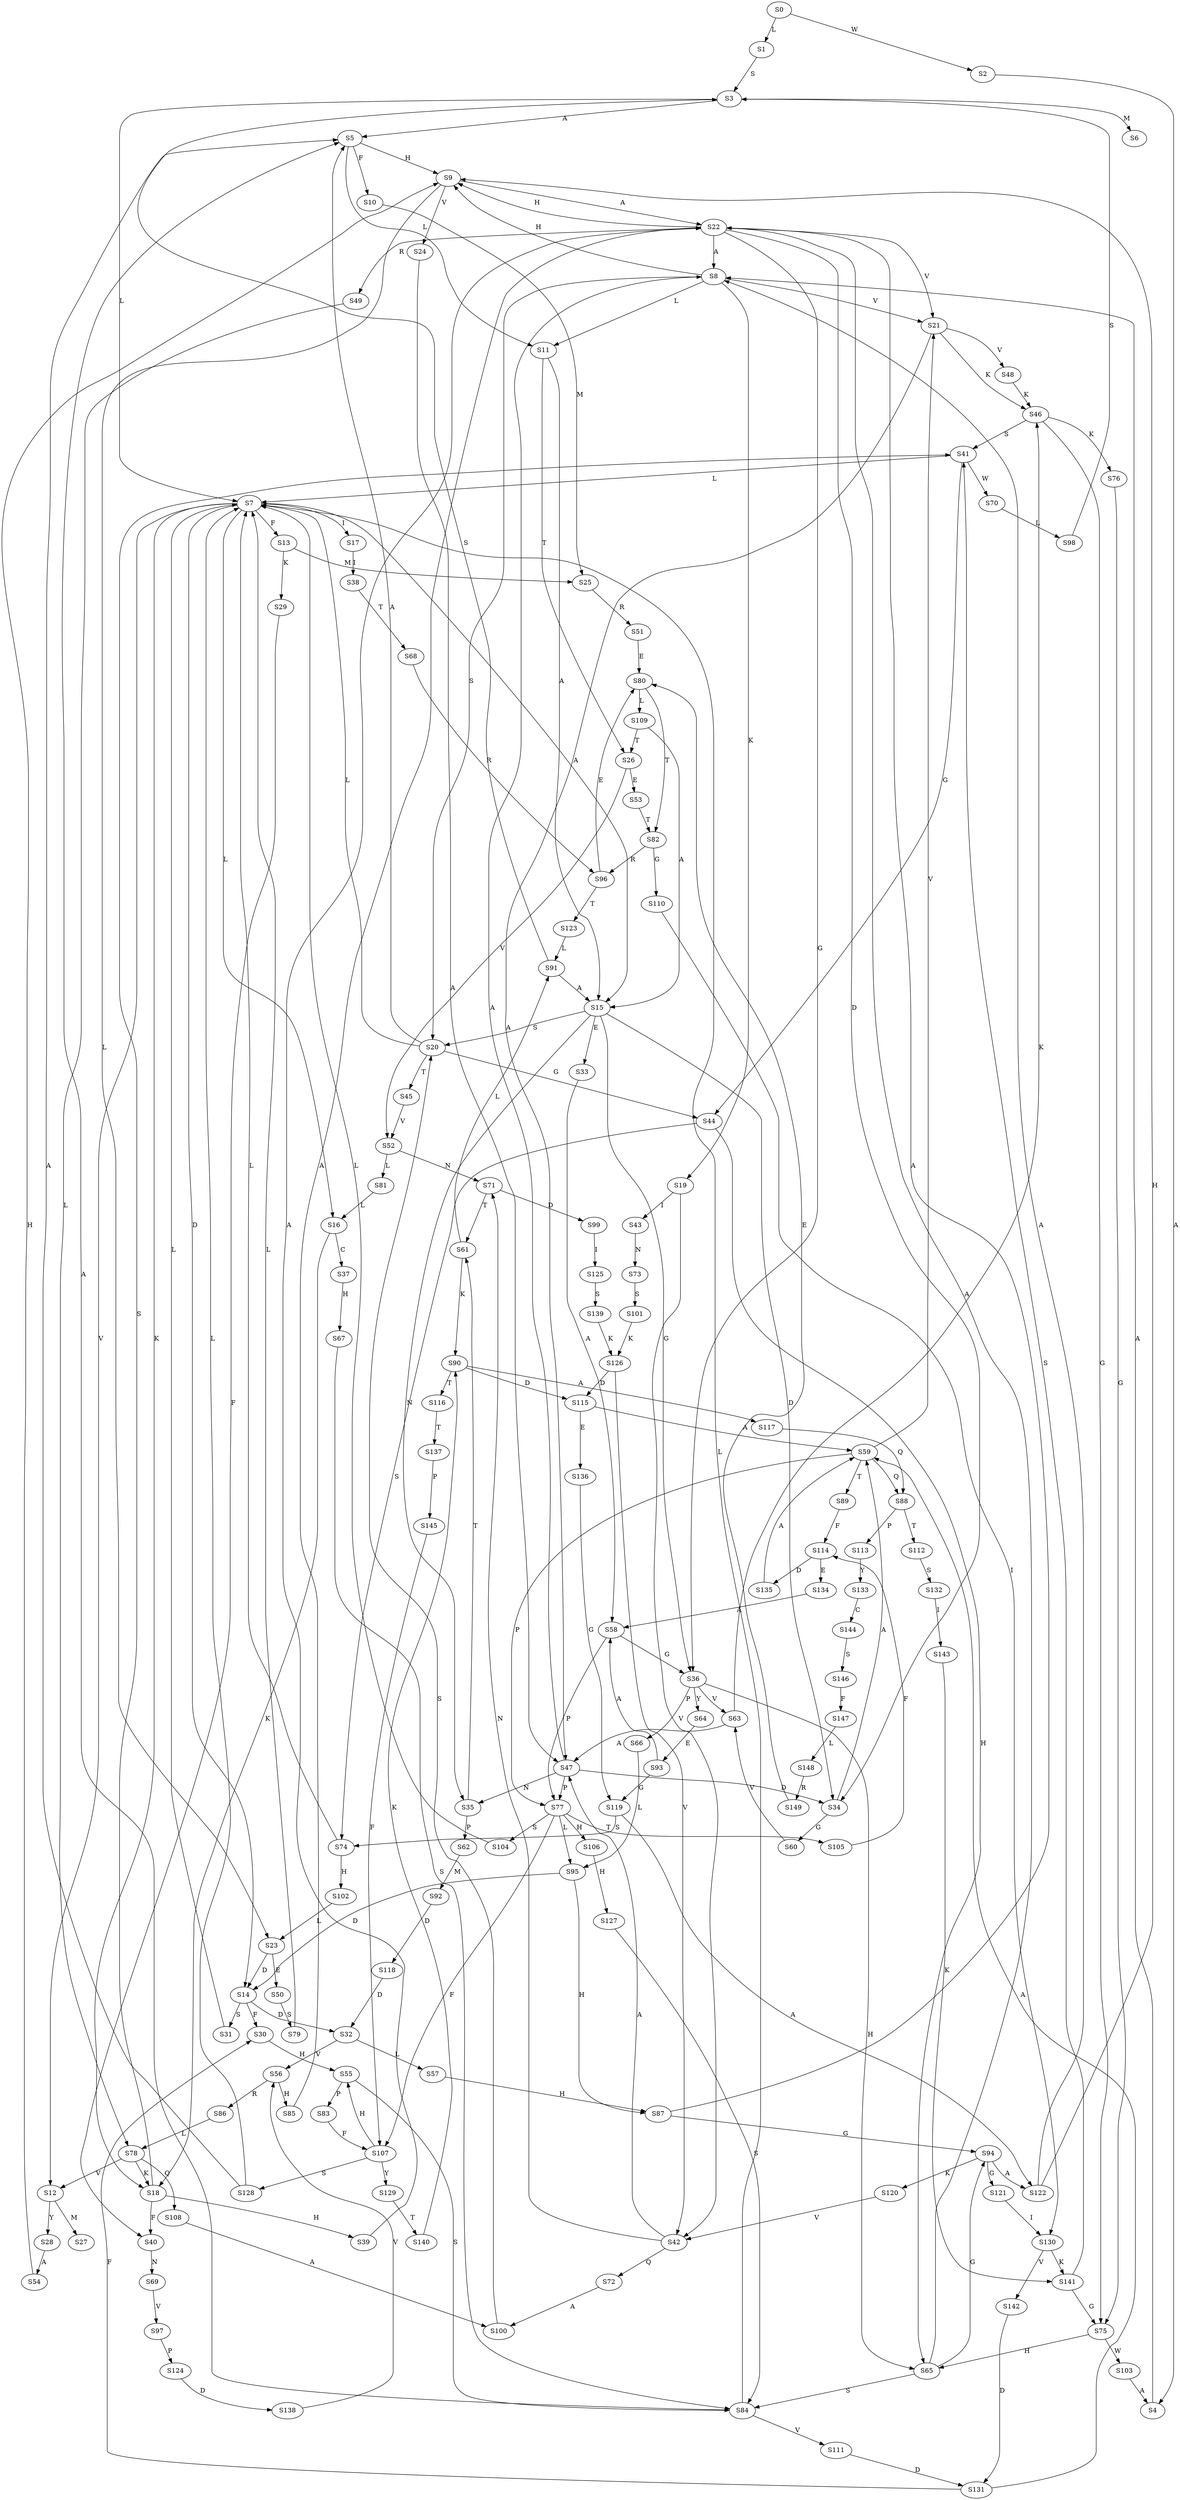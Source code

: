 strict digraph  {
	S0 -> S1 [ label = L ];
	S0 -> S2 [ label = W ];
	S1 -> S3 [ label = S ];
	S2 -> S4 [ label = A ];
	S3 -> S5 [ label = A ];
	S3 -> S6 [ label = M ];
	S3 -> S7 [ label = L ];
	S4 -> S8 [ label = A ];
	S5 -> S9 [ label = H ];
	S5 -> S10 [ label = F ];
	S5 -> S11 [ label = L ];
	S7 -> S12 [ label = V ];
	S7 -> S13 [ label = F ];
	S7 -> S14 [ label = D ];
	S7 -> S15 [ label = A ];
	S7 -> S16 [ label = L ];
	S7 -> S17 [ label = I ];
	S7 -> S18 [ label = K ];
	S8 -> S19 [ label = K ];
	S8 -> S11 [ label = L ];
	S8 -> S20 [ label = S ];
	S8 -> S21 [ label = V ];
	S8 -> S9 [ label = H ];
	S9 -> S22 [ label = A ];
	S9 -> S23 [ label = L ];
	S9 -> S24 [ label = V ];
	S10 -> S25 [ label = M ];
	S11 -> S26 [ label = T ];
	S11 -> S15 [ label = A ];
	S12 -> S27 [ label = M ];
	S12 -> S28 [ label = Y ];
	S13 -> S25 [ label = M ];
	S13 -> S29 [ label = K ];
	S14 -> S30 [ label = F ];
	S14 -> S31 [ label = S ];
	S14 -> S32 [ label = D ];
	S15 -> S33 [ label = E ];
	S15 -> S34 [ label = D ];
	S15 -> S35 [ label = N ];
	S15 -> S20 [ label = S ];
	S15 -> S36 [ label = G ];
	S16 -> S18 [ label = K ];
	S16 -> S37 [ label = C ];
	S17 -> S38 [ label = I ];
	S18 -> S39 [ label = H ];
	S18 -> S40 [ label = F ];
	S18 -> S41 [ label = S ];
	S19 -> S42 [ label = V ];
	S19 -> S43 [ label = I ];
	S20 -> S44 [ label = G ];
	S20 -> S7 [ label = L ];
	S20 -> S5 [ label = A ];
	S20 -> S45 [ label = T ];
	S21 -> S46 [ label = K ];
	S21 -> S47 [ label = A ];
	S21 -> S48 [ label = V ];
	S22 -> S36 [ label = G ];
	S22 -> S21 [ label = V ];
	S22 -> S9 [ label = H ];
	S22 -> S8 [ label = A ];
	S22 -> S49 [ label = R ];
	S22 -> S34 [ label = D ];
	S23 -> S14 [ label = D ];
	S23 -> S50 [ label = E ];
	S24 -> S47 [ label = A ];
	S25 -> S51 [ label = R ];
	S26 -> S52 [ label = V ];
	S26 -> S53 [ label = E ];
	S28 -> S54 [ label = A ];
	S29 -> S40 [ label = F ];
	S30 -> S55 [ label = H ];
	S31 -> S7 [ label = L ];
	S32 -> S56 [ label = V ];
	S32 -> S57 [ label = L ];
	S33 -> S58 [ label = A ];
	S34 -> S59 [ label = A ];
	S34 -> S60 [ label = G ];
	S35 -> S61 [ label = T ];
	S35 -> S62 [ label = P ];
	S36 -> S63 [ label = V ];
	S36 -> S64 [ label = Y ];
	S36 -> S65 [ label = H ];
	S36 -> S66 [ label = P ];
	S37 -> S67 [ label = H ];
	S38 -> S68 [ label = T ];
	S39 -> S22 [ label = A ];
	S40 -> S69 [ label = N ];
	S41 -> S70 [ label = W ];
	S41 -> S44 [ label = G ];
	S41 -> S7 [ label = L ];
	S42 -> S71 [ label = N ];
	S42 -> S72 [ label = Q ];
	S42 -> S47 [ label = A ];
	S43 -> S73 [ label = N ];
	S44 -> S65 [ label = H ];
	S44 -> S74 [ label = S ];
	S45 -> S52 [ label = V ];
	S46 -> S75 [ label = G ];
	S46 -> S76 [ label = K ];
	S46 -> S41 [ label = S ];
	S47 -> S35 [ label = N ];
	S47 -> S77 [ label = P ];
	S47 -> S8 [ label = A ];
	S47 -> S34 [ label = D ];
	S48 -> S46 [ label = K ];
	S49 -> S78 [ label = L ];
	S50 -> S79 [ label = S ];
	S51 -> S80 [ label = E ];
	S52 -> S81 [ label = L ];
	S52 -> S71 [ label = N ];
	S53 -> S82 [ label = T ];
	S54 -> S9 [ label = H ];
	S55 -> S83 [ label = P ];
	S55 -> S84 [ label = S ];
	S56 -> S85 [ label = H ];
	S56 -> S86 [ label = R ];
	S57 -> S87 [ label = H ];
	S58 -> S36 [ label = G ];
	S58 -> S77 [ label = P ];
	S59 -> S77 [ label = P ];
	S59 -> S21 [ label = V ];
	S59 -> S88 [ label = Q ];
	S59 -> S89 [ label = T ];
	S60 -> S63 [ label = V ];
	S61 -> S90 [ label = K ];
	S61 -> S91 [ label = L ];
	S62 -> S92 [ label = M ];
	S63 -> S46 [ label = K ];
	S63 -> S47 [ label = A ];
	S64 -> S93 [ label = E ];
	S65 -> S84 [ label = S ];
	S65 -> S94 [ label = G ];
	S65 -> S22 [ label = A ];
	S66 -> S95 [ label = L ];
	S67 -> S84 [ label = S ];
	S68 -> S96 [ label = R ];
	S69 -> S97 [ label = V ];
	S70 -> S98 [ label = L ];
	S71 -> S61 [ label = T ];
	S71 -> S99 [ label = D ];
	S72 -> S100 [ label = A ];
	S73 -> S101 [ label = S ];
	S74 -> S7 [ label = L ];
	S74 -> S102 [ label = H ];
	S75 -> S103 [ label = W ];
	S75 -> S65 [ label = H ];
	S76 -> S75 [ label = G ];
	S77 -> S104 [ label = S ];
	S77 -> S95 [ label = L ];
	S77 -> S105 [ label = T ];
	S77 -> S106 [ label = H ];
	S77 -> S107 [ label = F ];
	S78 -> S18 [ label = K ];
	S78 -> S108 [ label = Q ];
	S78 -> S12 [ label = V ];
	S79 -> S7 [ label = L ];
	S80 -> S109 [ label = L ];
	S80 -> S82 [ label = T ];
	S81 -> S16 [ label = L ];
	S82 -> S96 [ label = R ];
	S82 -> S110 [ label = G ];
	S83 -> S107 [ label = F ];
	S84 -> S7 [ label = L ];
	S84 -> S111 [ label = V ];
	S84 -> S5 [ label = A ];
	S85 -> S22 [ label = A ];
	S86 -> S78 [ label = L ];
	S87 -> S22 [ label = A ];
	S87 -> S94 [ label = G ];
	S88 -> S112 [ label = T ];
	S88 -> S113 [ label = P ];
	S89 -> S114 [ label = F ];
	S90 -> S115 [ label = D ];
	S90 -> S116 [ label = T ];
	S90 -> S117 [ label = A ];
	S91 -> S15 [ label = A ];
	S91 -> S3 [ label = S ];
	S92 -> S118 [ label = D ];
	S93 -> S119 [ label = G ];
	S93 -> S58 [ label = A ];
	S94 -> S120 [ label = K ];
	S94 -> S121 [ label = G ];
	S94 -> S122 [ label = A ];
	S95 -> S87 [ label = H ];
	S95 -> S14 [ label = D ];
	S96 -> S123 [ label = T ];
	S96 -> S80 [ label = E ];
	S97 -> S124 [ label = P ];
	S98 -> S3 [ label = S ];
	S99 -> S125 [ label = I ];
	S100 -> S20 [ label = S ];
	S101 -> S126 [ label = K ];
	S102 -> S23 [ label = L ];
	S103 -> S4 [ label = A ];
	S104 -> S7 [ label = L ];
	S105 -> S114 [ label = F ];
	S106 -> S127 [ label = H ];
	S107 -> S128 [ label = S ];
	S107 -> S129 [ label = Y ];
	S107 -> S55 [ label = H ];
	S108 -> S100 [ label = A ];
	S109 -> S15 [ label = A ];
	S109 -> S26 [ label = T ];
	S110 -> S130 [ label = I ];
	S111 -> S131 [ label = D ];
	S112 -> S132 [ label = S ];
	S113 -> S133 [ label = Y ];
	S114 -> S134 [ label = E ];
	S114 -> S135 [ label = D ];
	S115 -> S59 [ label = A ];
	S115 -> S136 [ label = E ];
	S116 -> S137 [ label = T ];
	S117 -> S88 [ label = Q ];
	S118 -> S32 [ label = D ];
	S119 -> S122 [ label = A ];
	S119 -> S74 [ label = S ];
	S120 -> S42 [ label = V ];
	S121 -> S130 [ label = I ];
	S122 -> S9 [ label = H ];
	S122 -> S8 [ label = A ];
	S123 -> S91 [ label = L ];
	S124 -> S138 [ label = D ];
	S125 -> S139 [ label = S ];
	S126 -> S115 [ label = D ];
	S126 -> S42 [ label = V ];
	S127 -> S84 [ label = S ];
	S128 -> S7 [ label = L ];
	S128 -> S5 [ label = A ];
	S129 -> S140 [ label = T ];
	S130 -> S141 [ label = K ];
	S130 -> S142 [ label = V ];
	S131 -> S30 [ label = F ];
	S131 -> S59 [ label = A ];
	S132 -> S143 [ label = I ];
	S133 -> S144 [ label = C ];
	S134 -> S58 [ label = A ];
	S135 -> S59 [ label = A ];
	S136 -> S119 [ label = G ];
	S137 -> S145 [ label = P ];
	S138 -> S56 [ label = V ];
	S139 -> S126 [ label = K ];
	S140 -> S90 [ label = K ];
	S141 -> S75 [ label = G ];
	S141 -> S41 [ label = S ];
	S142 -> S131 [ label = D ];
	S143 -> S141 [ label = K ];
	S144 -> S146 [ label = S ];
	S145 -> S107 [ label = F ];
	S146 -> S147 [ label = F ];
	S147 -> S148 [ label = L ];
	S148 -> S149 [ label = R ];
	S149 -> S80 [ label = E ];
}
